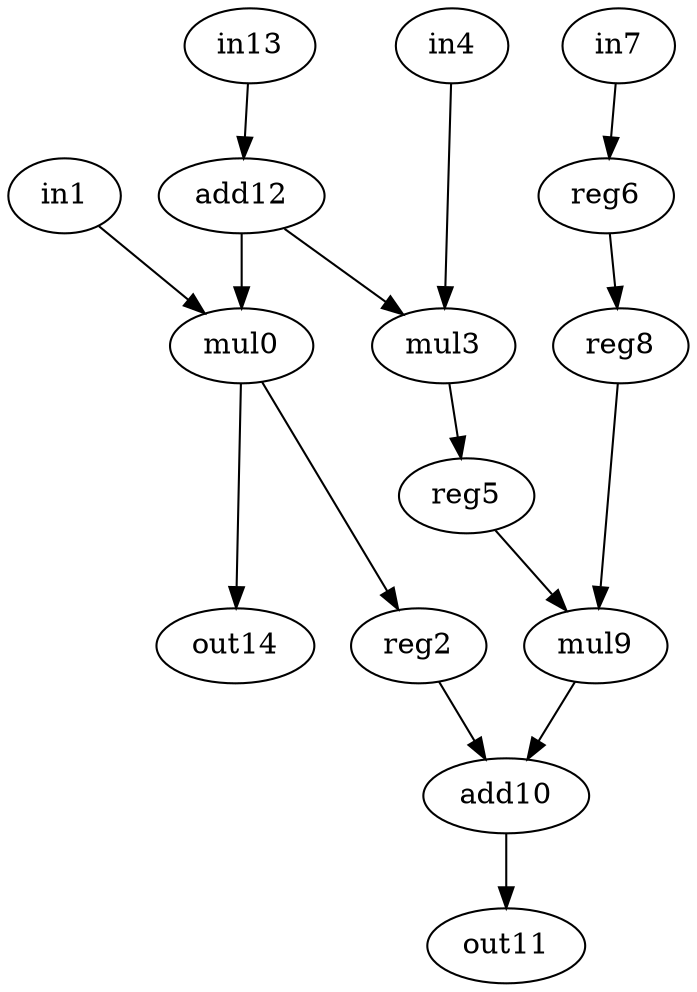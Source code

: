 digraph g {
0 [label = mul0;op = mul;]
1 [label = in1;op = in;]
2 [label = add10;op = add;]
3 [label = out11;op = out;]
4 [label = add12;op = addi;value = 2;]
5 [label = in13;op = in;]
6 [label = out14;op = out;]
7 [label = reg2;op = reg;]
8 [label = mul3;op = mul;]
9 [label = in4;op = in;]
10 [label = reg5;op = reg;]
11 [label = reg6;op = reg;]
12 [label = in7;op = in;]
13 [label = reg8;op = reg;]
14 [label = mul9;op = mul;]
0 -> 6 [port=0; weight=0;]
0 -> 7 [port=0; weight=0;]
7 -> 2 [port=0; weight=0;]
14 -> 2 [port=1; weight=0;]
13 -> 14 [port=0; weight=0;]
11 -> 13 [port=0; weight=0;]
12 -> 11 [port=0; weight=0;]
10 -> 14 [port=1; weight=0;]
8 -> 10 [port=0; weight=0;]
4 -> 8 [port=0; weight=0;]
4 -> 0 [port=0; weight=1;]
1 -> 0 [port=1; weight=0;]
5 -> 4 [port=0; weight=0;]
9 -> 8 [port=1; weight=0;]
2 -> 3 [port=0; weight=0;]
}
